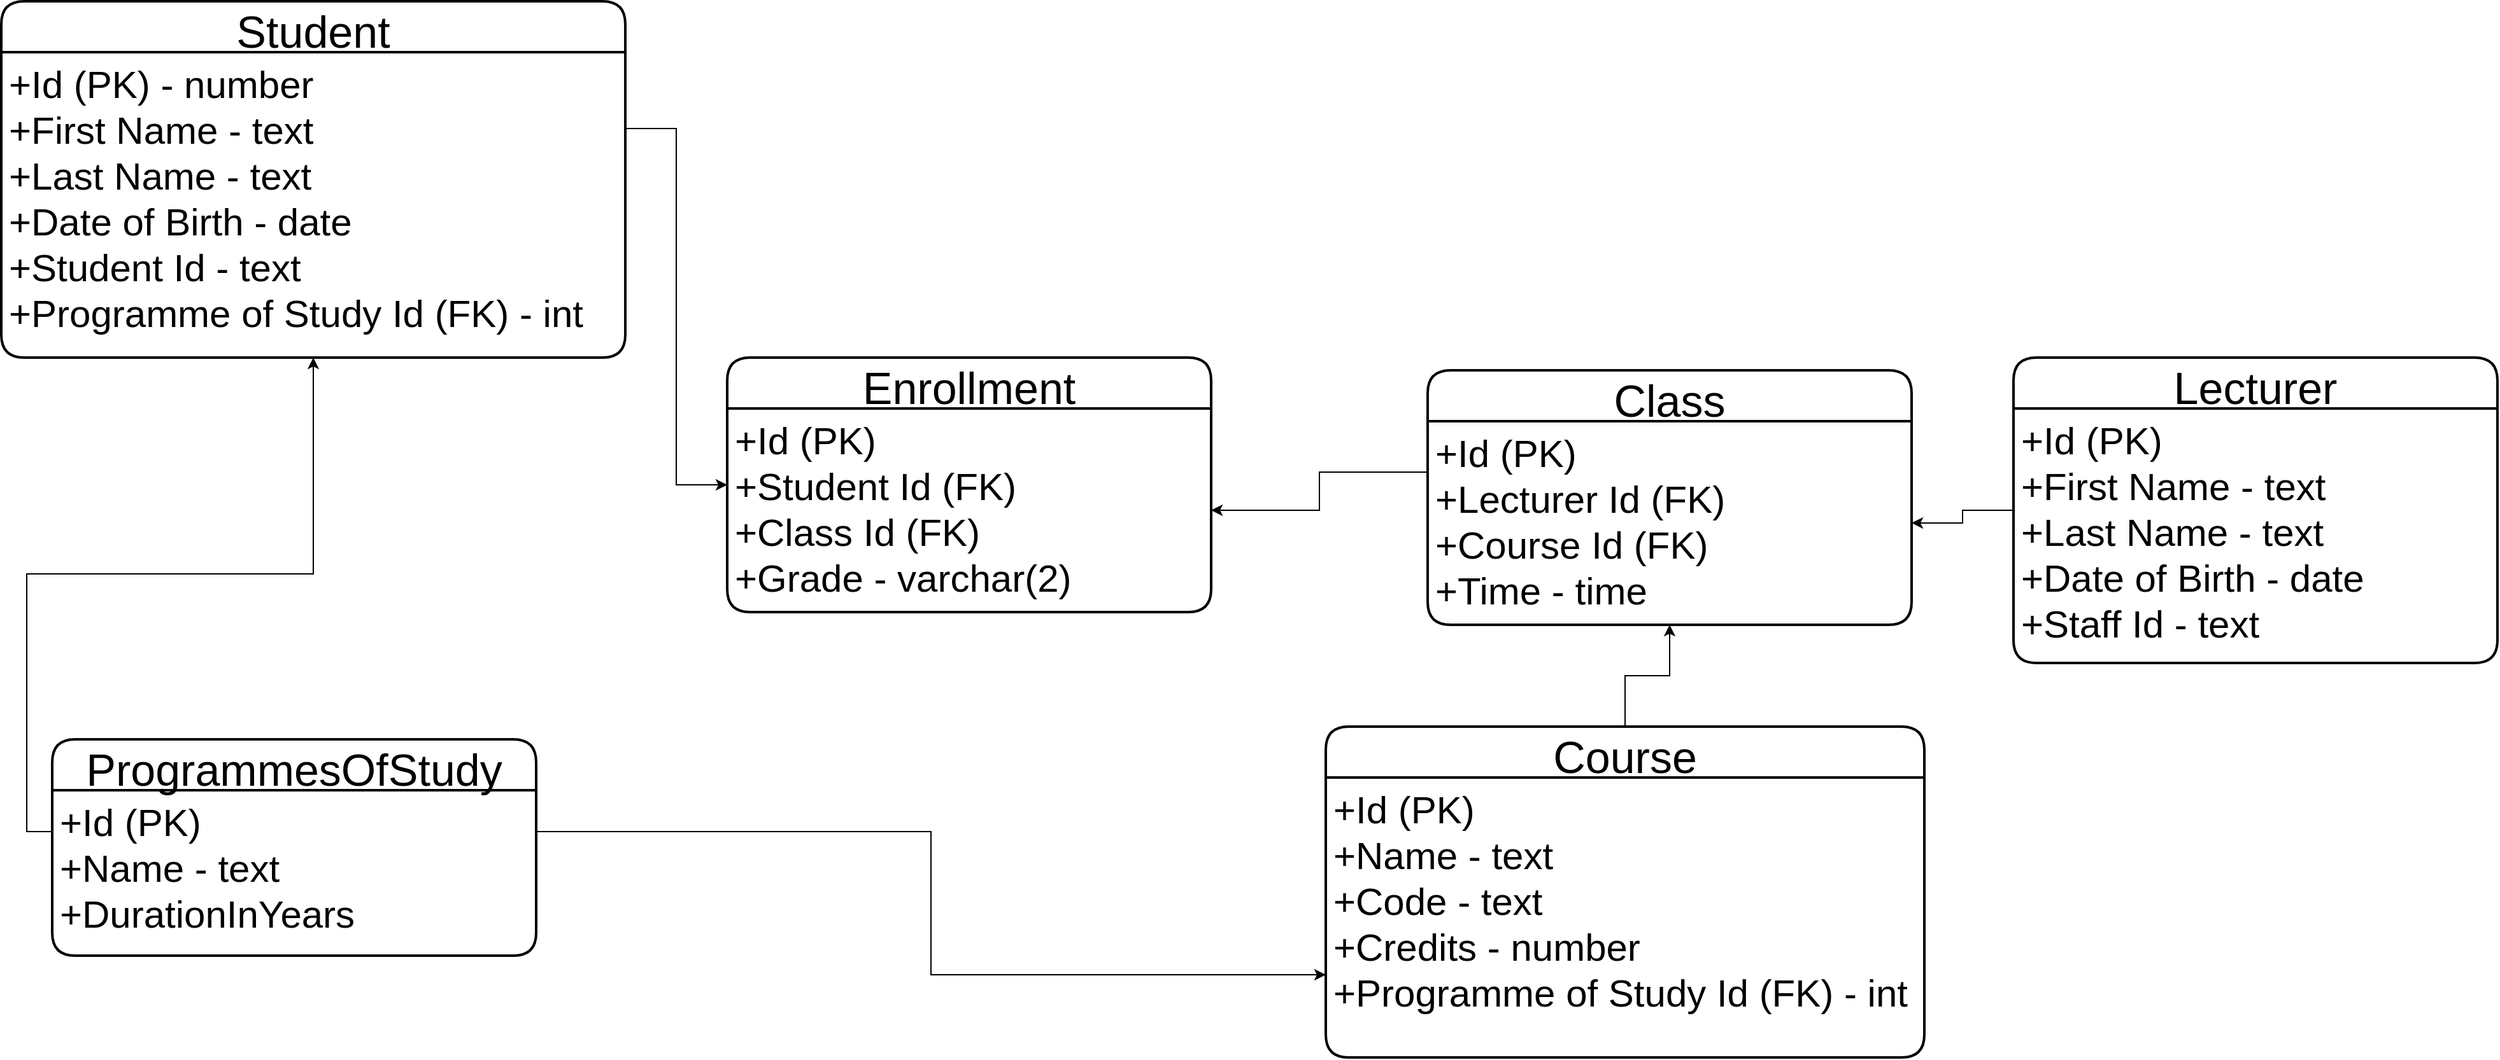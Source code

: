 <mxfile version="20.4.0" type="device" pages="2"><diagram id="4wiJTFB-6Emdd1j62fDj" name="Page-1"><mxGraphModel dx="2934" dy="1714" grid="1" gridSize="10" guides="1" tooltips="1" connect="1" arrows="1" fold="1" page="1" pageScale="1" pageWidth="1100" pageHeight="850" math="0" shadow="0"><root><mxCell id="0"/><mxCell id="1" parent="0"/><mxCell id="2EA4AV8BrsTieyeyuWBQ-1" value="Student" style="swimlane;childLayout=stackLayout;horizontal=1;startSize=40;horizontalStack=0;rounded=1;fontSize=35;fontStyle=0;strokeWidth=2;resizeParent=0;resizeLast=1;shadow=0;dashed=0;align=center;" parent="1" vertex="1"><mxGeometry x="20" y="30" width="490" height="280" as="geometry"/></mxCell><mxCell id="2EA4AV8BrsTieyeyuWBQ-2" value="+Id (PK) - number&#10;+First Name - text&#10;+Last Name - text&#10;+Date of Birth - date&#10;+Student Id - text&#10;+Programme of Study Id (FK) - int" style="align=left;strokeColor=none;fillColor=none;spacingLeft=4;fontSize=30;verticalAlign=top;resizable=0;rotatable=0;part=1;" parent="2EA4AV8BrsTieyeyuWBQ-1" vertex="1"><mxGeometry y="40" width="490" height="240" as="geometry"/></mxCell><mxCell id="hkOUtzEeCUk-gETDrVMd-7" style="edgeStyle=orthogonalEdgeStyle;rounded=0;orthogonalLoop=1;jettySize=auto;html=1;entryX=1;entryY=0.5;entryDx=0;entryDy=0;" edge="1" parent="1" source="2EA4AV8BrsTieyeyuWBQ-3" target="hkOUtzEeCUk-gETDrVMd-6"><mxGeometry relative="1" as="geometry"/></mxCell><mxCell id="2EA4AV8BrsTieyeyuWBQ-3" value="Lecturer" style="swimlane;childLayout=stackLayout;horizontal=1;startSize=40;horizontalStack=0;rounded=1;fontSize=35;fontStyle=0;strokeWidth=2;resizeParent=0;resizeLast=1;shadow=0;dashed=0;align=center;" parent="1" vertex="1"><mxGeometry x="1600" y="310" width="380" height="240" as="geometry"/></mxCell><mxCell id="2EA4AV8BrsTieyeyuWBQ-4" value="+Id (PK)&#10;+First Name - text&#10;+Last Name - text&#10;+Date of Birth - date&#10;+Staff Id - text" style="align=left;strokeColor=none;fillColor=none;spacingLeft=4;fontSize=30;verticalAlign=top;resizable=0;rotatable=0;part=1;" parent="2EA4AV8BrsTieyeyuWBQ-3" vertex="1"><mxGeometry y="40" width="380" height="200" as="geometry"/></mxCell><mxCell id="2EA4AV8BrsTieyeyuWBQ-5" value="ProgrammesOfStudy" style="swimlane;childLayout=stackLayout;horizontal=1;startSize=40;horizontalStack=0;rounded=1;fontSize=35;fontStyle=0;strokeWidth=2;resizeParent=0;resizeLast=1;shadow=0;dashed=0;align=center;" parent="1" vertex="1"><mxGeometry x="60" y="610" width="380" height="170" as="geometry"/></mxCell><mxCell id="2EA4AV8BrsTieyeyuWBQ-6" value="+Id (PK)&#10;+Name - text&#10;+DurationInYears" style="align=left;strokeColor=none;fillColor=none;spacingLeft=4;fontSize=30;verticalAlign=top;resizable=0;rotatable=0;part=1;" parent="2EA4AV8BrsTieyeyuWBQ-5" vertex="1"><mxGeometry y="40" width="380" height="130" as="geometry"/></mxCell><mxCell id="hkOUtzEeCUk-gETDrVMd-8" style="edgeStyle=orthogonalEdgeStyle;rounded=0;orthogonalLoop=1;jettySize=auto;html=1;exitX=0.5;exitY=0;exitDx=0;exitDy=0;entryX=0.5;entryY=1;entryDx=0;entryDy=0;" edge="1" parent="1" source="hkOUtzEeCUk-gETDrVMd-1" target="hkOUtzEeCUk-gETDrVMd-6"><mxGeometry relative="1" as="geometry"/></mxCell><mxCell id="hkOUtzEeCUk-gETDrVMd-1" value="Course" style="swimlane;childLayout=stackLayout;horizontal=1;startSize=40;horizontalStack=0;rounded=1;fontSize=35;fontStyle=0;strokeWidth=2;resizeParent=0;resizeLast=1;shadow=0;dashed=0;align=center;" vertex="1" parent="1"><mxGeometry x="1060" y="600" width="470" height="260" as="geometry"/></mxCell><mxCell id="hkOUtzEeCUk-gETDrVMd-2" value="+Id (PK)&#10;+Name - text&#10;+Code - text&#10;+Credits - number&#10;+Programme of Study Id (FK) - int" style="align=left;strokeColor=none;fillColor=none;spacingLeft=4;fontSize=30;verticalAlign=top;resizable=0;rotatable=0;part=1;" vertex="1" parent="hkOUtzEeCUk-gETDrVMd-1"><mxGeometry y="40" width="470" height="220" as="geometry"/></mxCell><mxCell id="hkOUtzEeCUk-gETDrVMd-3" style="edgeStyle=orthogonalEdgeStyle;rounded=0;orthogonalLoop=1;jettySize=auto;html=1;exitX=0;exitY=0.25;exitDx=0;exitDy=0;entryX=0.5;entryY=1;entryDx=0;entryDy=0;" edge="1" parent="1" source="2EA4AV8BrsTieyeyuWBQ-6" target="2EA4AV8BrsTieyeyuWBQ-2"><mxGeometry relative="1" as="geometry"/></mxCell><mxCell id="hkOUtzEeCUk-gETDrVMd-4" style="edgeStyle=orthogonalEdgeStyle;rounded=0;orthogonalLoop=1;jettySize=auto;html=1;exitX=1;exitY=0.25;exitDx=0;exitDy=0;entryX=0;entryY=0.75;entryDx=0;entryDy=0;" edge="1" parent="1" source="2EA4AV8BrsTieyeyuWBQ-6" target="hkOUtzEeCUk-gETDrVMd-1"><mxGeometry relative="1" as="geometry"/></mxCell><mxCell id="hkOUtzEeCUk-gETDrVMd-5" value="Class" style="swimlane;childLayout=stackLayout;horizontal=1;startSize=40;horizontalStack=0;rounded=1;fontSize=35;fontStyle=0;strokeWidth=2;resizeParent=0;resizeLast=1;shadow=0;dashed=0;align=center;" vertex="1" parent="1"><mxGeometry x="1140" y="320" width="380" height="200" as="geometry"/></mxCell><mxCell id="hkOUtzEeCUk-gETDrVMd-6" value="+Id (PK)&#10;+Lecturer Id (FK)&#10;+Course Id (FK)&#10;+Time - time&#10;" style="align=left;strokeColor=none;fillColor=none;spacingLeft=4;fontSize=30;verticalAlign=top;resizable=0;rotatable=0;part=1;" vertex="1" parent="hkOUtzEeCUk-gETDrVMd-5"><mxGeometry y="40" width="380" height="160" as="geometry"/></mxCell><mxCell id="hkOUtzEeCUk-gETDrVMd-9" value="Enrollment" style="swimlane;childLayout=stackLayout;horizontal=1;startSize=40;horizontalStack=0;rounded=1;fontSize=35;fontStyle=0;strokeWidth=2;resizeParent=0;resizeLast=1;shadow=0;dashed=0;align=center;" vertex="1" parent="1"><mxGeometry x="590" y="310" width="380" height="200" as="geometry"/></mxCell><mxCell id="hkOUtzEeCUk-gETDrVMd-10" value="+Id (PK)&#10;+Student Id (FK)&#10;+Class Id (FK)&#10;+Grade - varchar(2)" style="align=left;strokeColor=none;fillColor=none;spacingLeft=4;fontSize=30;verticalAlign=top;resizable=0;rotatable=0;part=1;" vertex="1" parent="hkOUtzEeCUk-gETDrVMd-9"><mxGeometry y="40" width="380" height="160" as="geometry"/></mxCell><mxCell id="hkOUtzEeCUk-gETDrVMd-11" style="edgeStyle=orthogonalEdgeStyle;rounded=0;orthogonalLoop=1;jettySize=auto;html=1;exitX=1;exitY=0.25;exitDx=0;exitDy=0;entryX=0;entryY=0.5;entryDx=0;entryDy=0;" edge="1" parent="1" source="2EA4AV8BrsTieyeyuWBQ-2" target="hkOUtzEeCUk-gETDrVMd-9"><mxGeometry relative="1" as="geometry"/></mxCell><mxCell id="hkOUtzEeCUk-gETDrVMd-12" style="edgeStyle=orthogonalEdgeStyle;rounded=0;orthogonalLoop=1;jettySize=auto;html=1;exitX=0;exitY=0.25;exitDx=0;exitDy=0;entryX=1;entryY=0.5;entryDx=0;entryDy=0;" edge="1" parent="1" source="hkOUtzEeCUk-gETDrVMd-6" target="hkOUtzEeCUk-gETDrVMd-10"><mxGeometry relative="1" as="geometry"/></mxCell></root></mxGraphModel></diagram><diagram id="xdbTeRPBL8vapZn6ew-b" name="Page-2"><mxGraphModel dx="708" dy="414" grid="1" gridSize="10" guides="1" tooltips="1" connect="1" arrows="1" fold="1" page="1" pageScale="1" pageWidth="1100" pageHeight="850" math="0" shadow="0"><root><mxCell id="0"/><mxCell id="1" parent="0"/><mxCell id="m6voGWweQ1PPMFY6TXzq-1" value="" style="shape=image;verticalLabelPosition=bottom;labelBackgroundColor=default;verticalAlign=top;aspect=fixed;imageAspect=0;image=https://blog.sqlauthority.com/i/b/preventtable1.jpg;" vertex="1" parent="1"><mxGeometry x="400" y="400" width="500" height="397" as="geometry"/></mxCell></root></mxGraphModel></diagram></mxfile>
